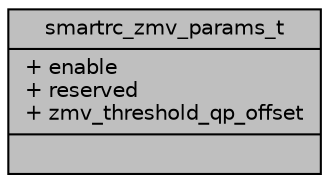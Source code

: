 digraph "smartrc_zmv_params_t"
{
 // INTERACTIVE_SVG=YES
 // LATEX_PDF_SIZE
  bgcolor="transparent";
  edge [fontname="Helvetica",fontsize="10",labelfontname="Helvetica",labelfontsize="10"];
  node [fontname="Helvetica",fontsize="10",shape=record];
  Node1 [label="{smartrc_zmv_params_t\n|+ enable\l+ reserved\l+ zmv_threshold_qp_offset\l|}",height=0.2,width=0.4,color="black", fillcolor="grey75", style="filled", fontcolor="black",tooltip=" "];
}

